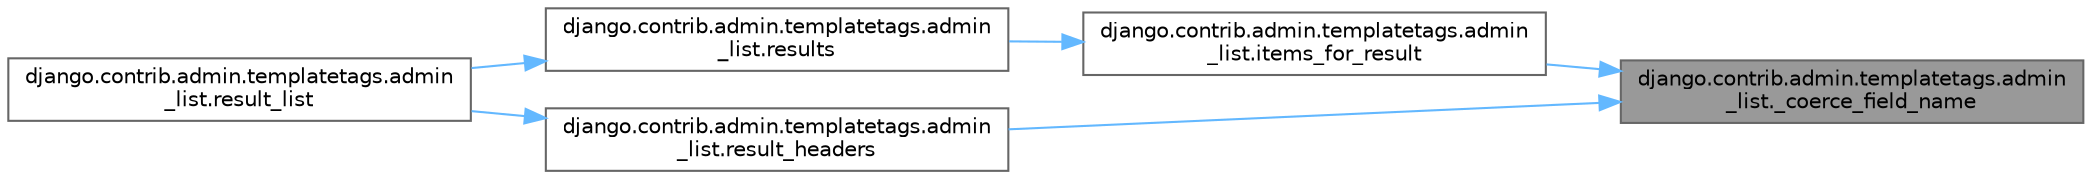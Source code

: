 digraph "django.contrib.admin.templatetags.admin_list._coerce_field_name"
{
 // LATEX_PDF_SIZE
  bgcolor="transparent";
  edge [fontname=Helvetica,fontsize=10,labelfontname=Helvetica,labelfontsize=10];
  node [fontname=Helvetica,fontsize=10,shape=box,height=0.2,width=0.4];
  rankdir="RL";
  Node1 [id="Node000001",label="django.contrib.admin.templatetags.admin\l_list._coerce_field_name",height=0.2,width=0.4,color="gray40", fillcolor="grey60", style="filled", fontcolor="black",tooltip=" "];
  Node1 -> Node2 [id="edge1_Node000001_Node000002",dir="back",color="steelblue1",style="solid",tooltip=" "];
  Node2 [id="Node000002",label="django.contrib.admin.templatetags.admin\l_list.items_for_result",height=0.2,width=0.4,color="grey40", fillcolor="white", style="filled",URL="$namespacedjango_1_1contrib_1_1admin_1_1templatetags_1_1admin__list.html#a267310de38d04bd0a49c1c7452b86f69",tooltip=" "];
  Node2 -> Node3 [id="edge2_Node000002_Node000003",dir="back",color="steelblue1",style="solid",tooltip=" "];
  Node3 [id="Node000003",label="django.contrib.admin.templatetags.admin\l_list.results",height=0.2,width=0.4,color="grey40", fillcolor="white", style="filled",URL="$namespacedjango_1_1contrib_1_1admin_1_1templatetags_1_1admin__list.html#ac062d44a1d4d67317de534243fe97204",tooltip=" "];
  Node3 -> Node4 [id="edge3_Node000003_Node000004",dir="back",color="steelblue1",style="solid",tooltip=" "];
  Node4 [id="Node000004",label="django.contrib.admin.templatetags.admin\l_list.result_list",height=0.2,width=0.4,color="grey40", fillcolor="white", style="filled",URL="$namespacedjango_1_1contrib_1_1admin_1_1templatetags_1_1admin__list.html#a4cd886ebcf08485cb797e21e94fbb556",tooltip=" "];
  Node1 -> Node5 [id="edge4_Node000001_Node000005",dir="back",color="steelblue1",style="solid",tooltip=" "];
  Node5 [id="Node000005",label="django.contrib.admin.templatetags.admin\l_list.result_headers",height=0.2,width=0.4,color="grey40", fillcolor="white", style="filled",URL="$namespacedjango_1_1contrib_1_1admin_1_1templatetags_1_1admin__list.html#a43c31e02b4a8ea91478fd89906849481",tooltip=" "];
  Node5 -> Node4 [id="edge5_Node000005_Node000004",dir="back",color="steelblue1",style="solid",tooltip=" "];
}
